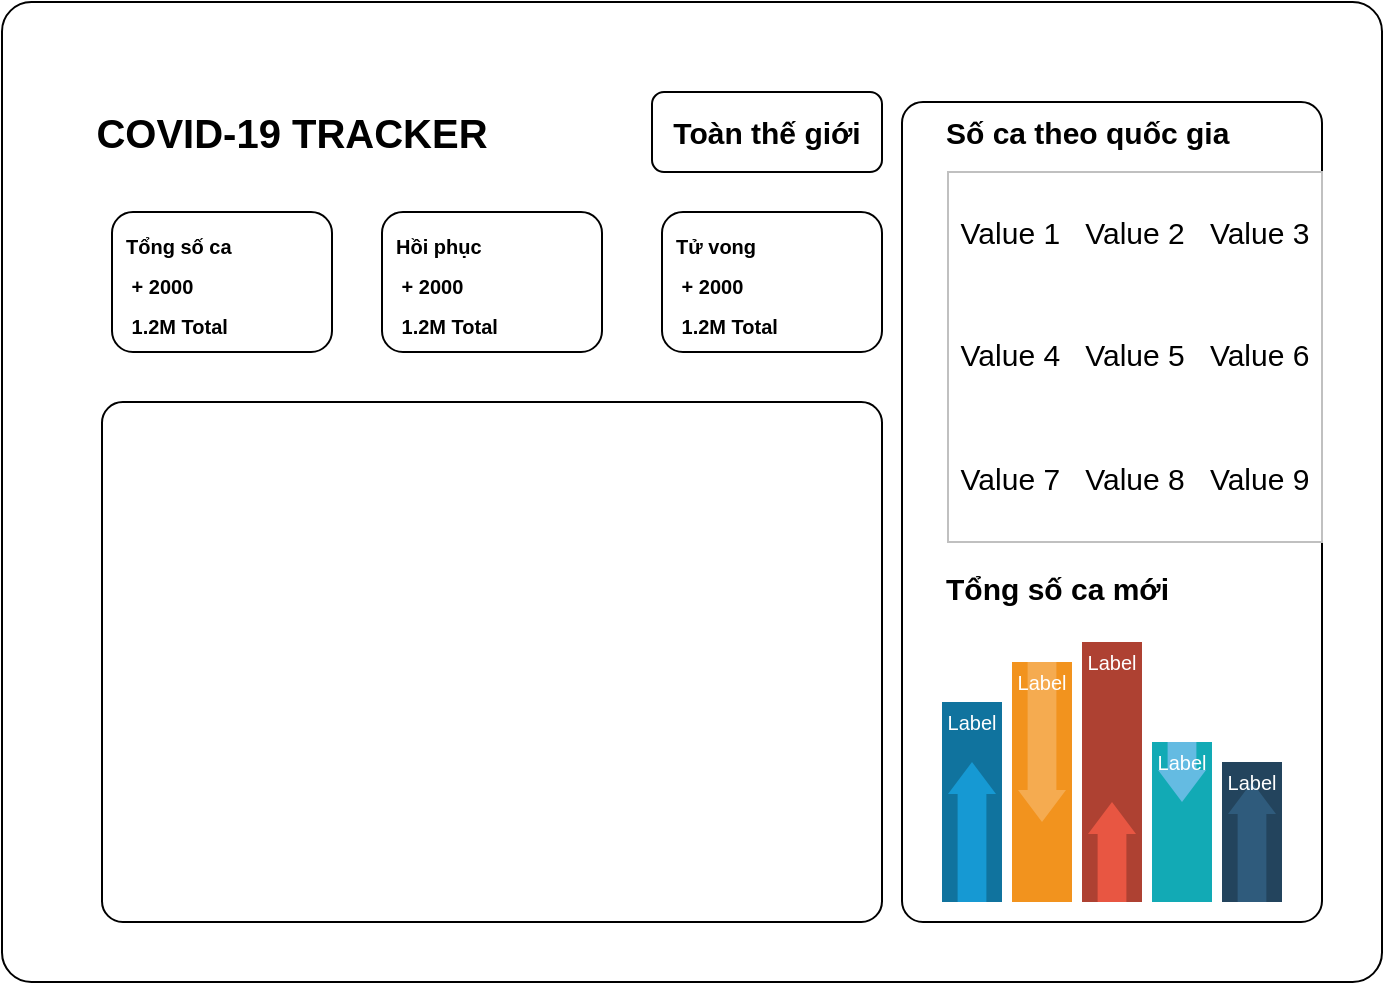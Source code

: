 <mxfile version="13.4.9" type="device"><diagram id="C5RBs43oDa-KdzZeNtuy" name="Page-1"><mxGraphModel dx="1038" dy="548" grid="1" gridSize="10" guides="1" tooltips="1" connect="1" arrows="1" fold="1" page="1" pageScale="1" pageWidth="827" pageHeight="1169" math="0" shadow="0"><root><mxCell id="WIyWlLk6GJQsqaUBKTNV-0"/><mxCell id="WIyWlLk6GJQsqaUBKTNV-1" parent="WIyWlLk6GJQsqaUBKTNV-0"/><mxCell id="O-cCNSGOqfMpzdBQEWEm-0" value="" style="rounded=1;whiteSpace=wrap;html=1;arcSize=3;" vertex="1" parent="WIyWlLk6GJQsqaUBKTNV-1"><mxGeometry x="90" y="60" width="690" height="490" as="geometry"/></mxCell><mxCell id="O-cCNSGOqfMpzdBQEWEm-1" value="&lt;span&gt;&lt;font style=&quot;font-size: 20px&quot;&gt;COVID-19 TRACKER&lt;/font&gt;&lt;/span&gt;" style="text;html=1;strokeColor=none;fillColor=none;align=center;verticalAlign=middle;whiteSpace=wrap;rounded=0;fontStyle=1" vertex="1" parent="WIyWlLk6GJQsqaUBKTNV-1"><mxGeometry x="120" y="125" width="230" as="geometry"/></mxCell><mxCell id="O-cCNSGOqfMpzdBQEWEm-3" value="Toàn thế giới" style="rounded=1;whiteSpace=wrap;html=1;fontSize=15;fontStyle=1" vertex="1" parent="WIyWlLk6GJQsqaUBKTNV-1"><mxGeometry x="415" y="105" width="115" height="40" as="geometry"/></mxCell><mxCell id="O-cCNSGOqfMpzdBQEWEm-4" value="" style="rounded=1;whiteSpace=wrap;html=1;fontSize=15;fontStyle=1" vertex="1" parent="WIyWlLk6GJQsqaUBKTNV-1"><mxGeometry x="145" y="165" width="110" height="70" as="geometry"/></mxCell><mxCell id="O-cCNSGOqfMpzdBQEWEm-5" value="&lt;font style=&quot;font-size: 10px&quot;&gt;Tổng số ca&lt;/font&gt;" style="text;html=1;strokeColor=none;fillColor=none;align=left;verticalAlign=middle;whiteSpace=wrap;rounded=0;fontSize=15;fontStyle=1" vertex="1" parent="WIyWlLk6GJQsqaUBKTNV-1"><mxGeometry x="150" y="180" width="100" as="geometry"/></mxCell><mxCell id="O-cCNSGOqfMpzdBQEWEm-7" value="&lt;font style=&quot;font-size: 10px&quot;&gt;&amp;nbsp;+ 2000&lt;/font&gt;" style="text;html=1;strokeColor=none;fillColor=none;align=left;verticalAlign=middle;whiteSpace=wrap;rounded=0;fontSize=15;fontStyle=1" vertex="1" parent="WIyWlLk6GJQsqaUBKTNV-1"><mxGeometry x="150" y="200" width="90" as="geometry"/></mxCell><mxCell id="O-cCNSGOqfMpzdBQEWEm-8" value="&lt;font style=&quot;font-size: 10px&quot;&gt;&amp;nbsp;1.2M Total&lt;/font&gt;" style="text;html=1;strokeColor=none;fillColor=none;align=left;verticalAlign=middle;whiteSpace=wrap;rounded=0;fontSize=15;fontStyle=1" vertex="1" parent="WIyWlLk6GJQsqaUBKTNV-1"><mxGeometry x="150" y="220" width="90" as="geometry"/></mxCell><mxCell id="O-cCNSGOqfMpzdBQEWEm-9" value="" style="rounded=1;whiteSpace=wrap;html=1;fontSize=15;fontStyle=1" vertex="1" parent="WIyWlLk6GJQsqaUBKTNV-1"><mxGeometry x="420" y="165" width="110" height="70" as="geometry"/></mxCell><mxCell id="O-cCNSGOqfMpzdBQEWEm-10" value="" style="rounded=1;whiteSpace=wrap;html=1;fontSize=15;fontStyle=1" vertex="1" parent="WIyWlLk6GJQsqaUBKTNV-1"><mxGeometry x="280" y="165" width="110" height="70" as="geometry"/></mxCell><mxCell id="O-cCNSGOqfMpzdBQEWEm-11" value="&lt;span style=&quot;font-size: 10px&quot;&gt;Hồi phục&lt;/span&gt;" style="text;html=1;strokeColor=none;fillColor=none;align=left;verticalAlign=middle;whiteSpace=wrap;rounded=0;fontSize=15;fontStyle=1" vertex="1" parent="WIyWlLk6GJQsqaUBKTNV-1"><mxGeometry x="285" y="180" width="100" as="geometry"/></mxCell><mxCell id="O-cCNSGOqfMpzdBQEWEm-13" value="&lt;font style=&quot;font-size: 10px&quot;&gt;&amp;nbsp;+ 2000&lt;/font&gt;" style="text;html=1;strokeColor=none;fillColor=none;align=left;verticalAlign=middle;whiteSpace=wrap;rounded=0;fontSize=15;fontStyle=1" vertex="1" parent="WIyWlLk6GJQsqaUBKTNV-1"><mxGeometry x="285" y="200" width="90" as="geometry"/></mxCell><mxCell id="O-cCNSGOqfMpzdBQEWEm-14" value="&lt;font style=&quot;font-size: 10px&quot;&gt;&amp;nbsp;1.2M Total&lt;/font&gt;" style="text;html=1;strokeColor=none;fillColor=none;align=left;verticalAlign=middle;whiteSpace=wrap;rounded=0;fontSize=15;fontStyle=1" vertex="1" parent="WIyWlLk6GJQsqaUBKTNV-1"><mxGeometry x="285" y="220" width="90" as="geometry"/></mxCell><mxCell id="O-cCNSGOqfMpzdBQEWEm-15" value="&lt;span style=&quot;font-size: 10px&quot;&gt;Tử vong&lt;/span&gt;" style="text;html=1;strokeColor=none;fillColor=none;align=left;verticalAlign=middle;whiteSpace=wrap;rounded=0;fontSize=15;fontStyle=1" vertex="1" parent="WIyWlLk6GJQsqaUBKTNV-1"><mxGeometry x="425" y="180" width="100" as="geometry"/></mxCell><mxCell id="O-cCNSGOqfMpzdBQEWEm-16" value="&lt;font style=&quot;font-size: 10px&quot;&gt;&amp;nbsp;+ 2000&lt;/font&gt;" style="text;html=1;strokeColor=none;fillColor=none;align=left;verticalAlign=middle;whiteSpace=wrap;rounded=0;fontSize=15;fontStyle=1" vertex="1" parent="WIyWlLk6GJQsqaUBKTNV-1"><mxGeometry x="425" y="200" width="90" as="geometry"/></mxCell><mxCell id="O-cCNSGOqfMpzdBQEWEm-17" value="&lt;font style=&quot;font-size: 10px&quot;&gt;&amp;nbsp;1.2M Total&lt;/font&gt;" style="text;html=1;strokeColor=none;fillColor=none;align=left;verticalAlign=middle;whiteSpace=wrap;rounded=0;fontSize=15;fontStyle=1" vertex="1" parent="WIyWlLk6GJQsqaUBKTNV-1"><mxGeometry x="425" y="220" width="90" as="geometry"/></mxCell><mxCell id="O-cCNSGOqfMpzdBQEWEm-18" value="" style="rounded=1;whiteSpace=wrap;html=1;fontSize=15;arcSize=4;" vertex="1" parent="WIyWlLk6GJQsqaUBKTNV-1"><mxGeometry x="140" y="260" width="390" height="260" as="geometry"/></mxCell><mxCell id="O-cCNSGOqfMpzdBQEWEm-20" value="" style="shape=image;html=1;verticalAlign=top;verticalLabelPosition=bottom;labelBackgroundColor=#ffffff;imageAspect=0;aspect=fixed;image=https://cdn3.iconfinder.com/data/icons/google-suits-1/32/2_google_maps_gps_navigation_traffice_direction-128.png;fontSize=15;" vertex="1" parent="WIyWlLk6GJQsqaUBKTNV-1"><mxGeometry x="271" y="326" width="128" height="128" as="geometry"/></mxCell><mxCell id="O-cCNSGOqfMpzdBQEWEm-22" value="" style="rounded=1;whiteSpace=wrap;html=1;fontSize=15;arcSize=5;" vertex="1" parent="WIyWlLk6GJQsqaUBKTNV-1"><mxGeometry x="540" y="110" width="210" height="410" as="geometry"/></mxCell><mxCell id="O-cCNSGOqfMpzdBQEWEm-23" value="&lt;b&gt;Số ca theo quốc gia&lt;/b&gt;" style="text;html=1;strokeColor=none;fillColor=none;align=left;verticalAlign=middle;whiteSpace=wrap;rounded=0;fontSize=15;" vertex="1" parent="WIyWlLk6GJQsqaUBKTNV-1"><mxGeometry x="560" y="115" width="160" height="20" as="geometry"/></mxCell><mxCell id="O-cCNSGOqfMpzdBQEWEm-24" value="&lt;b&gt;Tổng số ca mới&lt;/b&gt;" style="text;html=1;strokeColor=none;fillColor=none;align=left;verticalAlign=middle;whiteSpace=wrap;rounded=0;fontSize=15;" vertex="1" parent="WIyWlLk6GJQsqaUBKTNV-1"><mxGeometry x="560" y="340" width="140" height="25" as="geometry"/></mxCell><mxCell id="O-cCNSGOqfMpzdBQEWEm-41" value="" style="fillColor=#10739E;strokeColor=none;fontSize=15;" vertex="1" parent="WIyWlLk6GJQsqaUBKTNV-1"><mxGeometry x="560" y="410" width="30" height="100" as="geometry"/></mxCell><mxCell id="O-cCNSGOqfMpzdBQEWEm-42" value="" style="shape=mxgraph.arrows2.arrow;dy=0.4;dx=16;notch=0;direction=north;fillColor=#1699D3;strokeColor=none;" vertex="1" parent="O-cCNSGOqfMpzdBQEWEm-41"><mxGeometry x="3" y="30" width="24" height="70" as="geometry"/></mxCell><mxCell id="O-cCNSGOqfMpzdBQEWEm-43" value="Label" style="text;html=1;align=center;verticalAlign=middle;whiteSpace=wrap;fontColor=#FFFFFF;fontSize=10;" vertex="1" parent="O-cCNSGOqfMpzdBQEWEm-41"><mxGeometry width="30" height="20" as="geometry"/></mxCell><mxCell id="O-cCNSGOqfMpzdBQEWEm-44" value="" style="fillColor=#F2931E;strokeColor=none;fontSize=15;" vertex="1" parent="WIyWlLk6GJQsqaUBKTNV-1"><mxGeometry x="595" y="390" width="30" height="120" as="geometry"/></mxCell><mxCell id="O-cCNSGOqfMpzdBQEWEm-45" value="" style="shape=mxgraph.arrows2.arrow;dy=0.4;dx=16;notch=0;direction=south;fillColor=#F5AB50;strokeColor=none;" vertex="1" parent="O-cCNSGOqfMpzdBQEWEm-44"><mxGeometry x="3" width="24" height="80" as="geometry"/></mxCell><mxCell id="O-cCNSGOqfMpzdBQEWEm-46" value="Label" style="text;html=1;align=center;verticalAlign=middle;whiteSpace=wrap;fontColor=#FFFFFF;fontSize=10;" vertex="1" parent="O-cCNSGOqfMpzdBQEWEm-44"><mxGeometry width="30" height="20" as="geometry"/></mxCell><mxCell id="O-cCNSGOqfMpzdBQEWEm-47" value="" style="fillColor=#AE4132;strokeColor=none;fontSize=15;" vertex="1" parent="WIyWlLk6GJQsqaUBKTNV-1"><mxGeometry x="630" y="380" width="30" height="130" as="geometry"/></mxCell><mxCell id="O-cCNSGOqfMpzdBQEWEm-48" value="" style="shape=mxgraph.arrows2.arrow;dy=0.4;dx=16;notch=0;direction=north;fillColor=#E85642;strokeColor=none;" vertex="1" parent="O-cCNSGOqfMpzdBQEWEm-47"><mxGeometry x="3" y="80" width="24" height="50" as="geometry"/></mxCell><mxCell id="O-cCNSGOqfMpzdBQEWEm-49" value="Label" style="text;html=1;align=center;verticalAlign=middle;whiteSpace=wrap;fontColor=#FFFFFF;fontSize=10;" vertex="1" parent="O-cCNSGOqfMpzdBQEWEm-47"><mxGeometry width="30" height="20" as="geometry"/></mxCell><mxCell id="O-cCNSGOqfMpzdBQEWEm-50" value="" style="fillColor=#12AAB5;strokeColor=none;fontSize=15;" vertex="1" parent="WIyWlLk6GJQsqaUBKTNV-1"><mxGeometry x="665" y="430" width="30" height="80" as="geometry"/></mxCell><mxCell id="O-cCNSGOqfMpzdBQEWEm-51" value="" style="shape=mxgraph.arrows2.arrow;dy=0.4;dx=16;notch=0;direction=south;fillColor=#64BBE2;strokeColor=none;" vertex="1" parent="O-cCNSGOqfMpzdBQEWEm-50"><mxGeometry x="3" width="24" height="30" as="geometry"/></mxCell><mxCell id="O-cCNSGOqfMpzdBQEWEm-52" value="Label" style="text;html=1;align=center;verticalAlign=middle;whiteSpace=wrap;fontColor=#FFFFFF;fontSize=10;" vertex="1" parent="O-cCNSGOqfMpzdBQEWEm-50"><mxGeometry width="30" height="20" as="geometry"/></mxCell><mxCell id="O-cCNSGOqfMpzdBQEWEm-53" value="" style="fillColor=#23445D;strokeColor=none;fontSize=15;" vertex="1" parent="WIyWlLk6GJQsqaUBKTNV-1"><mxGeometry x="700" y="440" width="30" height="70" as="geometry"/></mxCell><mxCell id="O-cCNSGOqfMpzdBQEWEm-54" value="" style="shape=mxgraph.arrows2.arrow;dy=0.4;dx=16;notch=0;direction=north;fillColor=#2F5B7C;strokeColor=none;" vertex="1" parent="O-cCNSGOqfMpzdBQEWEm-53"><mxGeometry x="3" y="10" width="24" height="60" as="geometry"/></mxCell><mxCell id="O-cCNSGOqfMpzdBQEWEm-55" value="Label" style="text;html=1;align=center;verticalAlign=middle;whiteSpace=wrap;fontColor=#FFFFFF;fontSize=10;" vertex="1" parent="O-cCNSGOqfMpzdBQEWEm-53"><mxGeometry width="30" height="20" as="geometry"/></mxCell><mxCell id="O-cCNSGOqfMpzdBQEWEm-56" value="&lt;table border=&quot;0&quot; width=&quot;100%&quot; height=&quot;100%&quot; style=&quot;width:100%;height:100%;border-collapse:collapse;&quot;&gt;&lt;tr&gt;&lt;td align=&quot;center&quot;&gt;Value 1&lt;/td&gt;&lt;td align=&quot;center&quot;&gt;Value 2&lt;/td&gt;&lt;td align=&quot;center&quot;&gt;Value 3&lt;/td&gt;&lt;/tr&gt;&lt;tr&gt;&lt;td align=&quot;center&quot;&gt;Value 4&lt;/td&gt;&lt;td align=&quot;center&quot;&gt;Value 5&lt;/td&gt;&lt;td align=&quot;center&quot;&gt;Value 6&lt;/td&gt;&lt;/tr&gt;&lt;tr&gt;&lt;td align=&quot;center&quot;&gt;Value 7&lt;/td&gt;&lt;td align=&quot;center&quot;&gt;Value 8&lt;/td&gt;&lt;td align=&quot;center&quot;&gt;Value 9&lt;/td&gt;&lt;/tr&gt;&lt;/table&gt;" style="text;html=1;strokeColor=#c0c0c0;fillColor=none;overflow=fill;fontSize=15;" vertex="1" parent="WIyWlLk6GJQsqaUBKTNV-1"><mxGeometry x="563" y="145" width="187" height="185" as="geometry"/></mxCell></root></mxGraphModel></diagram></mxfile>